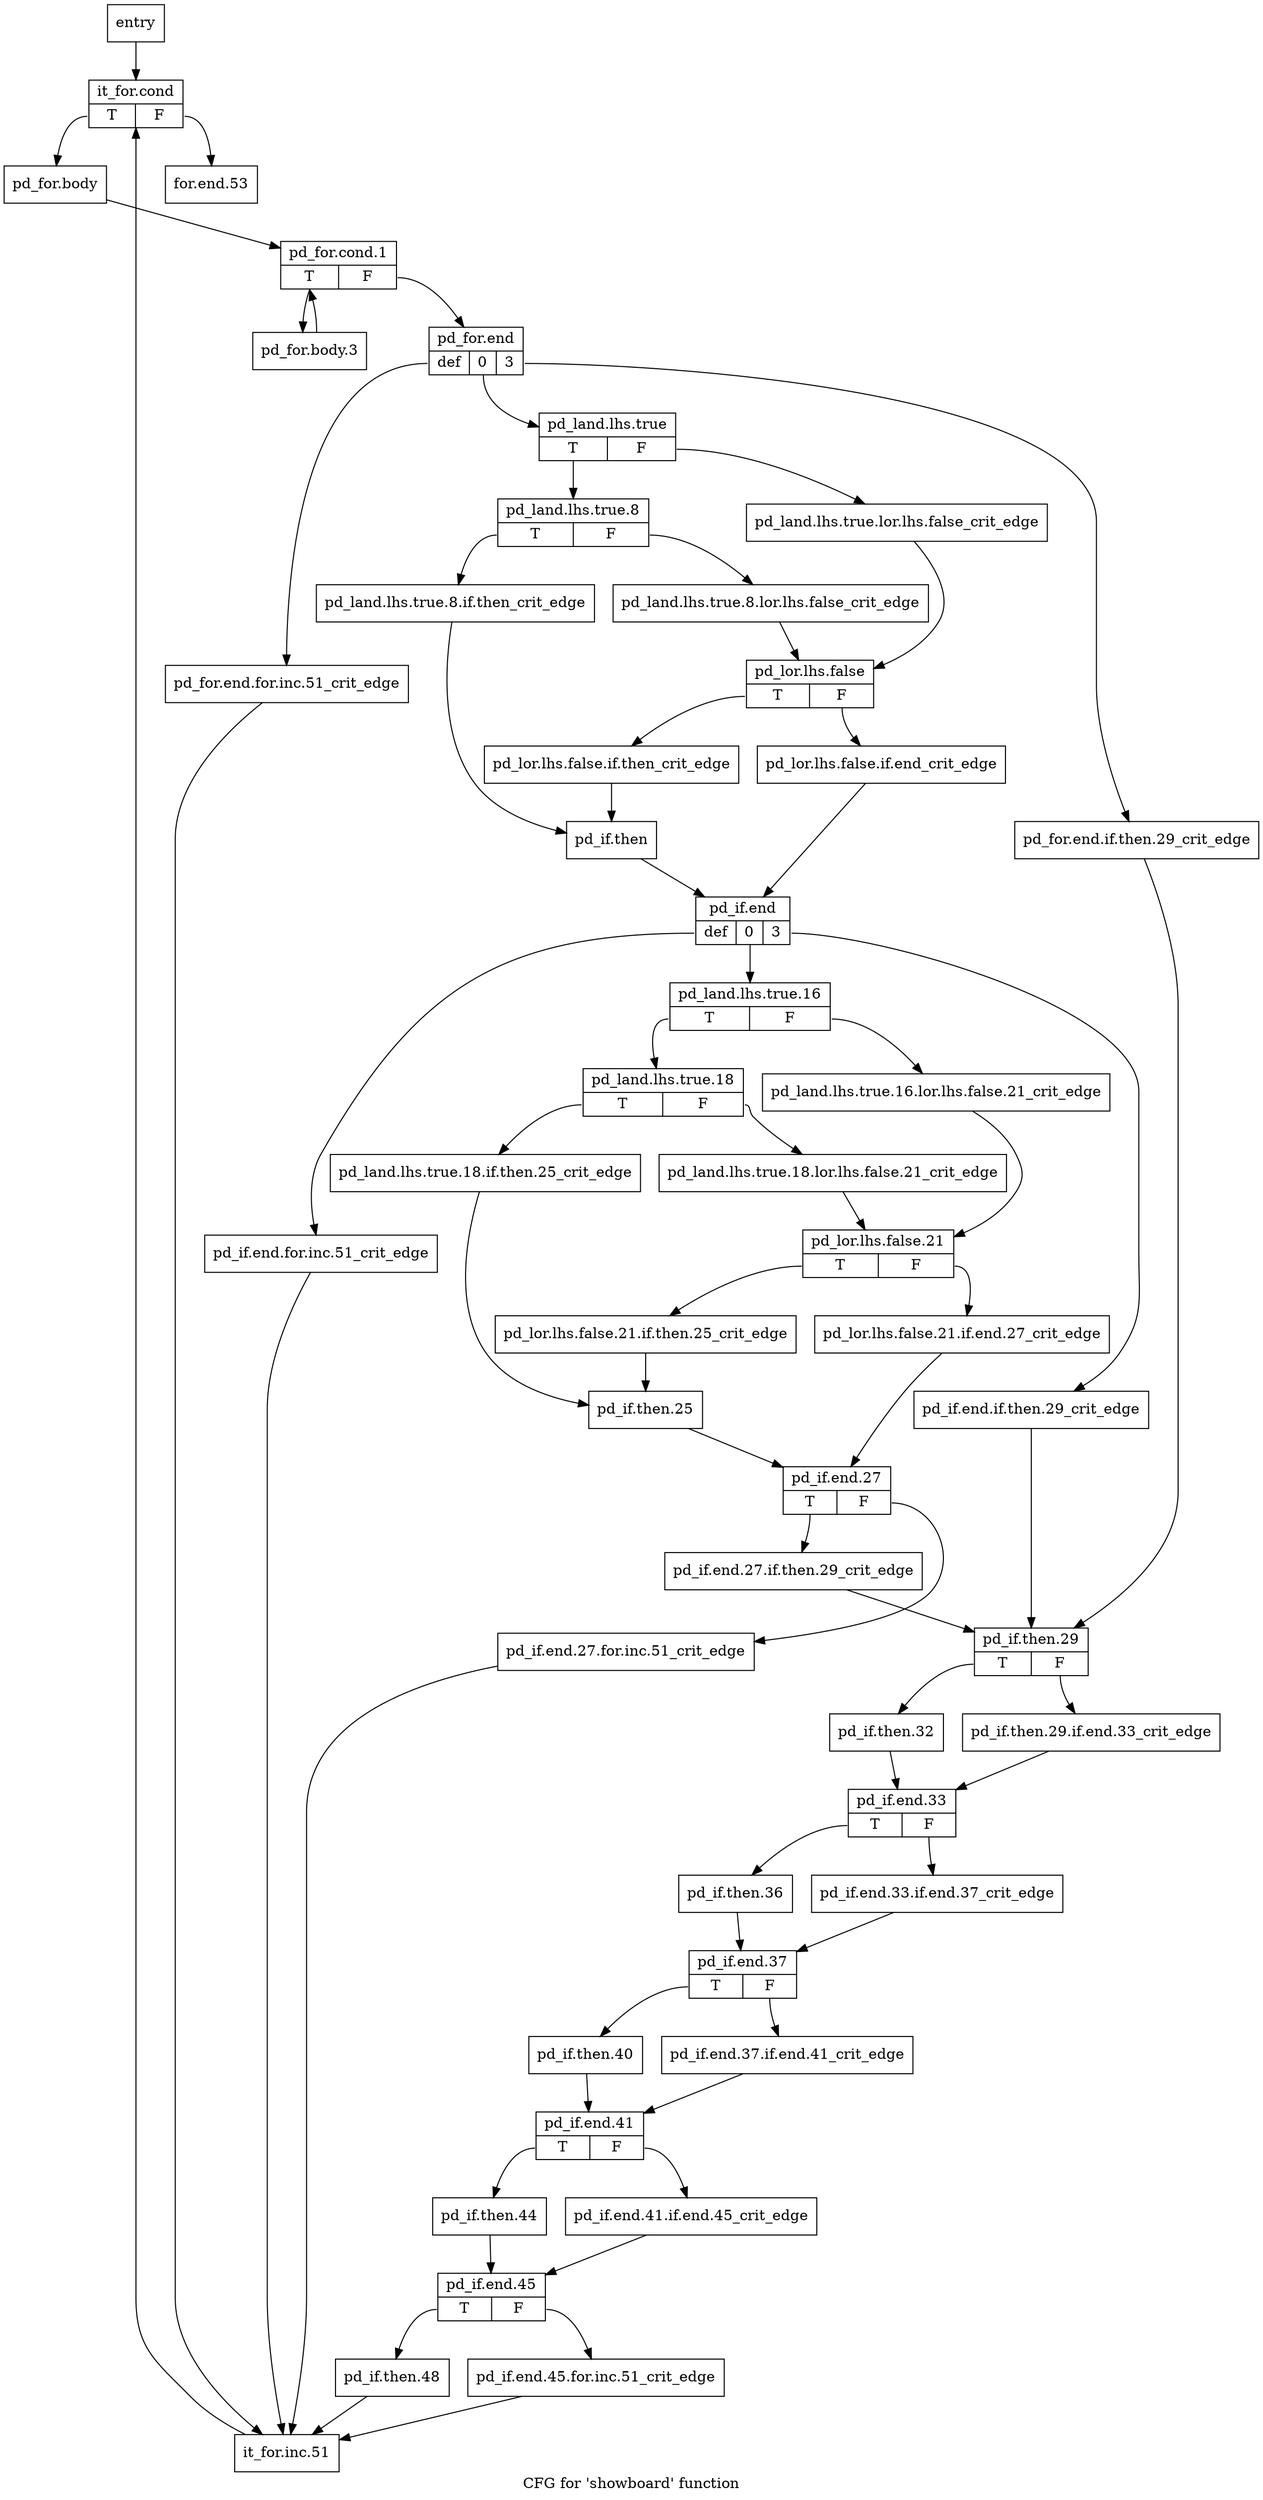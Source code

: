 digraph "CFG for 'showboard' function" {
	label="CFG for 'showboard' function";

	Node0x34f31d0 [shape=record,label="{entry}"];
	Node0x34f31d0 -> Node0x35170d0;
	Node0x35170d0 [shape=record,label="{it_for.cond|{<s0>T|<s1>F}}"];
	Node0x35170d0:s0 -> Node0x3517120;
	Node0x35170d0:s1 -> Node0x3517f80;
	Node0x3517120 [shape=record,label="{pd_for.body}"];
	Node0x3517120 -> Node0x3517170;
	Node0x3517170 [shape=record,label="{pd_for.cond.1|{<s0>T|<s1>F}}"];
	Node0x3517170:s0 -> Node0x35171c0;
	Node0x3517170:s1 -> Node0x3517210;
	Node0x35171c0 [shape=record,label="{pd_for.body.3}"];
	Node0x35171c0 -> Node0x3517170;
	Node0x3517210 [shape=record,label="{pd_for.end|{<s0>def|<s1>0|<s2>3}}"];
	Node0x3517210:s0 -> Node0x35172b0;
	Node0x3517210:s1 -> Node0x3517300;
	Node0x3517210:s2 -> Node0x3517260;
	Node0x3517260 [shape=record,label="{pd_for.end.if.then.29_crit_edge}"];
	Node0x3517260 -> Node0x3517a80;
	Node0x35172b0 [shape=record,label="{pd_for.end.for.inc.51_crit_edge}"];
	Node0x35172b0 -> Node0x3517f30;
	Node0x3517300 [shape=record,label="{pd_land.lhs.true|{<s0>T|<s1>F}}"];
	Node0x3517300:s0 -> Node0x35173a0;
	Node0x3517300:s1 -> Node0x3517350;
	Node0x3517350 [shape=record,label="{pd_land.lhs.true.lor.lhs.false_crit_edge}"];
	Node0x3517350 -> Node0x3517490;
	Node0x35173a0 [shape=record,label="{pd_land.lhs.true.8|{<s0>T|<s1>F}}"];
	Node0x35173a0:s0 -> Node0x3517440;
	Node0x35173a0:s1 -> Node0x35173f0;
	Node0x35173f0 [shape=record,label="{pd_land.lhs.true.8.lor.lhs.false_crit_edge}"];
	Node0x35173f0 -> Node0x3517490;
	Node0x3517440 [shape=record,label="{pd_land.lhs.true.8.if.then_crit_edge}"];
	Node0x3517440 -> Node0x3517580;
	Node0x3517490 [shape=record,label="{pd_lor.lhs.false|{<s0>T|<s1>F}}"];
	Node0x3517490:s0 -> Node0x3517530;
	Node0x3517490:s1 -> Node0x35174e0;
	Node0x35174e0 [shape=record,label="{pd_lor.lhs.false.if.end_crit_edge}"];
	Node0x35174e0 -> Node0x35175d0;
	Node0x3517530 [shape=record,label="{pd_lor.lhs.false.if.then_crit_edge}"];
	Node0x3517530 -> Node0x3517580;
	Node0x3517580 [shape=record,label="{pd_if.then}"];
	Node0x3517580 -> Node0x35175d0;
	Node0x35175d0 [shape=record,label="{pd_if.end|{<s0>def|<s1>0|<s2>3}}"];
	Node0x35175d0:s0 -> Node0x3517670;
	Node0x35175d0:s1 -> Node0x35176c0;
	Node0x35175d0:s2 -> Node0x3517620;
	Node0x3517620 [shape=record,label="{pd_if.end.if.then.29_crit_edge}"];
	Node0x3517620 -> Node0x3517a80;
	Node0x3517670 [shape=record,label="{pd_if.end.for.inc.51_crit_edge}"];
	Node0x3517670 -> Node0x3517f30;
	Node0x35176c0 [shape=record,label="{pd_land.lhs.true.16|{<s0>T|<s1>F}}"];
	Node0x35176c0:s0 -> Node0x3517760;
	Node0x35176c0:s1 -> Node0x3517710;
	Node0x3517710 [shape=record,label="{pd_land.lhs.true.16.lor.lhs.false.21_crit_edge}"];
	Node0x3517710 -> Node0x3517850;
	Node0x3517760 [shape=record,label="{pd_land.lhs.true.18|{<s0>T|<s1>F}}"];
	Node0x3517760:s0 -> Node0x3517800;
	Node0x3517760:s1 -> Node0x35177b0;
	Node0x35177b0 [shape=record,label="{pd_land.lhs.true.18.lor.lhs.false.21_crit_edge}"];
	Node0x35177b0 -> Node0x3517850;
	Node0x3517800 [shape=record,label="{pd_land.lhs.true.18.if.then.25_crit_edge}"];
	Node0x3517800 -> Node0x3517940;
	Node0x3517850 [shape=record,label="{pd_lor.lhs.false.21|{<s0>T|<s1>F}}"];
	Node0x3517850:s0 -> Node0x35178f0;
	Node0x3517850:s1 -> Node0x35178a0;
	Node0x35178a0 [shape=record,label="{pd_lor.lhs.false.21.if.end.27_crit_edge}"];
	Node0x35178a0 -> Node0x3517990;
	Node0x35178f0 [shape=record,label="{pd_lor.lhs.false.21.if.then.25_crit_edge}"];
	Node0x35178f0 -> Node0x3517940;
	Node0x3517940 [shape=record,label="{pd_if.then.25}"];
	Node0x3517940 -> Node0x3517990;
	Node0x3517990 [shape=record,label="{pd_if.end.27|{<s0>T|<s1>F}}"];
	Node0x3517990:s0 -> Node0x3517a30;
	Node0x3517990:s1 -> Node0x35179e0;
	Node0x35179e0 [shape=record,label="{pd_if.end.27.for.inc.51_crit_edge}"];
	Node0x35179e0 -> Node0x3517f30;
	Node0x3517a30 [shape=record,label="{pd_if.end.27.if.then.29_crit_edge}"];
	Node0x3517a30 -> Node0x3517a80;
	Node0x3517a80 [shape=record,label="{pd_if.then.29|{<s0>T|<s1>F}}"];
	Node0x3517a80:s0 -> Node0x3517b20;
	Node0x3517a80:s1 -> Node0x3517ad0;
	Node0x3517ad0 [shape=record,label="{pd_if.then.29.if.end.33_crit_edge}"];
	Node0x3517ad0 -> Node0x3517b70;
	Node0x3517b20 [shape=record,label="{pd_if.then.32}"];
	Node0x3517b20 -> Node0x3517b70;
	Node0x3517b70 [shape=record,label="{pd_if.end.33|{<s0>T|<s1>F}}"];
	Node0x3517b70:s0 -> Node0x3517c10;
	Node0x3517b70:s1 -> Node0x3517bc0;
	Node0x3517bc0 [shape=record,label="{pd_if.end.33.if.end.37_crit_edge}"];
	Node0x3517bc0 -> Node0x3517c60;
	Node0x3517c10 [shape=record,label="{pd_if.then.36}"];
	Node0x3517c10 -> Node0x3517c60;
	Node0x3517c60 [shape=record,label="{pd_if.end.37|{<s0>T|<s1>F}}"];
	Node0x3517c60:s0 -> Node0x3517d00;
	Node0x3517c60:s1 -> Node0x3517cb0;
	Node0x3517cb0 [shape=record,label="{pd_if.end.37.if.end.41_crit_edge}"];
	Node0x3517cb0 -> Node0x3517d50;
	Node0x3517d00 [shape=record,label="{pd_if.then.40}"];
	Node0x3517d00 -> Node0x3517d50;
	Node0x3517d50 [shape=record,label="{pd_if.end.41|{<s0>T|<s1>F}}"];
	Node0x3517d50:s0 -> Node0x3517df0;
	Node0x3517d50:s1 -> Node0x3517da0;
	Node0x3517da0 [shape=record,label="{pd_if.end.41.if.end.45_crit_edge}"];
	Node0x3517da0 -> Node0x3517e40;
	Node0x3517df0 [shape=record,label="{pd_if.then.44}"];
	Node0x3517df0 -> Node0x3517e40;
	Node0x3517e40 [shape=record,label="{pd_if.end.45|{<s0>T|<s1>F}}"];
	Node0x3517e40:s0 -> Node0x3517ee0;
	Node0x3517e40:s1 -> Node0x3517e90;
	Node0x3517e90 [shape=record,label="{pd_if.end.45.for.inc.51_crit_edge}"];
	Node0x3517e90 -> Node0x3517f30;
	Node0x3517ee0 [shape=record,label="{pd_if.then.48}"];
	Node0x3517ee0 -> Node0x3517f30;
	Node0x3517f30 [shape=record,label="{it_for.inc.51}"];
	Node0x3517f30 -> Node0x35170d0;
	Node0x3517f80 [shape=record,label="{for.end.53}"];
}
